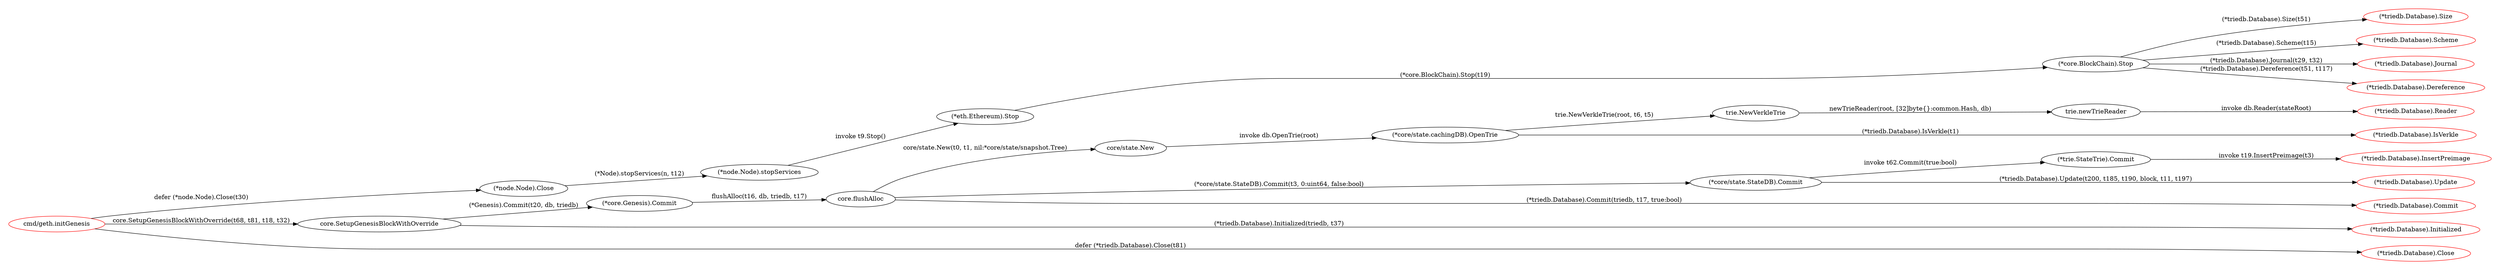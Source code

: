 digraph Flow {
	newrank=true;
	rankdir=LR;
	8266->57931[ label="(*Node).stopServices(n, t12)" ];
	13117->46336[ label="(*triedb.Database).Size(t51)" ];
	41202->12100[ label="invoke db.OpenTrie(root)" ];
	41203->60738[ label="invoke t62.Commit(true:bool)" ];
	60738->67906[ label="invoke t19.InsertPreimage(t3)" ];
	12100->68785[ label="trie.NewVerkleTrie(root, t6, t5)" ];
	11597->20404[ label="core.SetupGenesisBlockWithOverride(t68, t81, t18, t32)" ];
	41203->49385[ label="(*triedb.Database).Update(t200, t185, t190, block, t11, t197)" ];
	57931->13111[ label="invoke t9.Stop()" ];
	20404->16891[ label="(*Genesis).Commit(t20, db, triedb)" ];
	16895->41203[ label="(*core/state.StateDB).Commit(t3, 0:uint64, false:bool)" ];
	11597->8282[ label="defer (*triedb.Database).Close(t81)" ];
	11597->8266[ label="defer (*node.Node).Close(t30)" ];
	13117->32899[ label="(*triedb.Database).Scheme(t15)" ];
	20404->36719[ label="(*triedb.Database).Initialized(triedb, t37)" ];
	16895->46333[ label="(*triedb.Database).Commit(triedb, t17, true:bool)" ];
	13117->58461[ label="(*triedb.Database).Journal(t29, t32)" ];
	16891->16895[ label="flushAlloc(t16, db, triedb, t17)" ];
	13117->40713[ label="(*triedb.Database).Dereference(t51, t117)" ];
	16895->41202[ label="core/state.New(t0, t1, nil:*core/state/snapshot.Tree)" ];
	12100->33296[ label="(*triedb.Database).IsVerkle(t1)" ];
	68785->20196[ label="newTrieReader(root, [32]byte{}:common.Hash, db)" ];
	20196->43858[ label="invoke db.Reader(stateRoot)" ];
	13111->13117[ label="(*core.BlockChain).Stop(t19)" ];
	subgraph cluster_0 {
	rank=same;
	style=invis;
	11597 [ color=red, label="cmd/geth.initGenesis" ];

}
;
	subgraph cluster_1 {
	rank=same;
	style=invis;
	32899 [ color=red, label="(*triedb.Database).Scheme" ];
	33296 [ color=red, label="(*triedb.Database).IsVerkle" ];
	36719 [ color=red, label="(*triedb.Database).Initialized" ];
	40713 [ color=red, label="(*triedb.Database).Dereference" ];
	43858 [ color=red, label="(*triedb.Database).Reader" ];
	46333 [ color=red, label="(*triedb.Database).Commit" ];
	46336 [ color=red, label="(*triedb.Database).Size" ];
	49385 [ color=red, label="(*triedb.Database).Update" ];
	58461 [ color=red, label="(*triedb.Database).Journal" ];
	67906 [ color=red, label="(*triedb.Database).InsertPreimage" ];
	8282 [ color=red, label="(*triedb.Database).Close" ];

}
;
	12100 [ label="(*core/state.cachingDB).OpenTrie" ];
	13111 [ label="(*eth.Ethereum).Stop" ];
	13117 [ label="(*core.BlockChain).Stop" ];
	16891 [ label="(*core.Genesis).Commit" ];
	16895 [ label="core.flushAlloc" ];
	20196 [ label="trie.newTrieReader" ];
	20404 [ label="core.SetupGenesisBlockWithOverride" ];
	41202 [ label="core/state.New" ];
	41203 [ label="(*core/state.StateDB).Commit" ];
	57931 [ label="(*node.Node).stopServices" ];
	60738 [ label="(*trie.StateTrie).Commit" ];
	68785 [ label="trie.NewVerkleTrie" ];
	8266 [ label="(*node.Node).Close" ];

}
